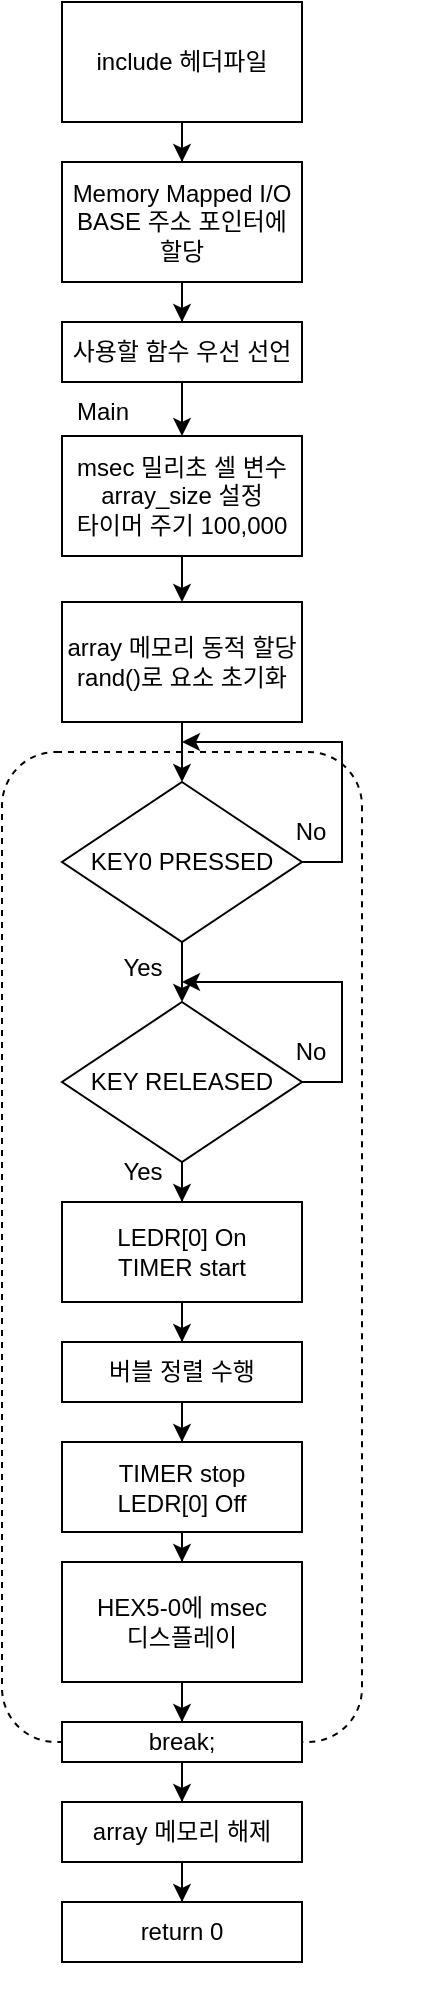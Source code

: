 <mxfile version="24.7.17">
  <diagram name="페이지-1" id="MUA2kf6paXnWbmi44_VQ">
    <mxGraphModel dx="1313" dy="653" grid="1" gridSize="10" guides="1" tooltips="1" connect="1" arrows="1" fold="1" page="1" pageScale="1" pageWidth="827" pageHeight="1169" math="0" shadow="0">
      <root>
        <mxCell id="0" />
        <mxCell id="1" parent="0" />
        <mxCell id="RA9JSMZMmfBFjFqPAGHw-3" value="" style="edgeStyle=orthogonalEdgeStyle;rounded=0;orthogonalLoop=1;jettySize=auto;html=1;" edge="1" parent="1" source="RA9JSMZMmfBFjFqPAGHw-1" target="RA9JSMZMmfBFjFqPAGHw-2">
          <mxGeometry relative="1" as="geometry" />
        </mxCell>
        <mxCell id="RA9JSMZMmfBFjFqPAGHw-1" value="include 헤더파일" style="rounded=0;whiteSpace=wrap;html=1;" vertex="1" parent="1">
          <mxGeometry x="320" y="70" width="120" height="60" as="geometry" />
        </mxCell>
        <mxCell id="RA9JSMZMmfBFjFqPAGHw-5" value="" style="edgeStyle=orthogonalEdgeStyle;rounded=0;orthogonalLoop=1;jettySize=auto;html=1;" edge="1" parent="1" source="RA9JSMZMmfBFjFqPAGHw-2" target="RA9JSMZMmfBFjFqPAGHw-4">
          <mxGeometry relative="1" as="geometry" />
        </mxCell>
        <mxCell id="RA9JSMZMmfBFjFqPAGHw-2" value="Memory Mapped I/O&lt;br&gt;BASE 주소 포인터에&lt;br&gt;할당" style="rounded=0;whiteSpace=wrap;html=1;" vertex="1" parent="1">
          <mxGeometry x="320" y="150" width="120" height="60" as="geometry" />
        </mxCell>
        <mxCell id="RA9JSMZMmfBFjFqPAGHw-7" value="" style="edgeStyle=orthogonalEdgeStyle;rounded=0;orthogonalLoop=1;jettySize=auto;html=1;" edge="1" parent="1" source="RA9JSMZMmfBFjFqPAGHw-4" target="RA9JSMZMmfBFjFqPAGHw-6">
          <mxGeometry relative="1" as="geometry" />
        </mxCell>
        <mxCell id="RA9JSMZMmfBFjFqPAGHw-4" value="사용할 함수 우선 선언" style="whiteSpace=wrap;html=1;rounded=0;" vertex="1" parent="1">
          <mxGeometry x="320" y="230" width="120" height="30" as="geometry" />
        </mxCell>
        <mxCell id="RA9JSMZMmfBFjFqPAGHw-9" value="" style="group" vertex="1" connectable="0" parent="1">
          <mxGeometry x="315" y="260" width="125" height="87" as="geometry" />
        </mxCell>
        <mxCell id="RA9JSMZMmfBFjFqPAGHw-6" value="msec 밀리초 셀 변수&lt;br&gt;array_size 설정&lt;br&gt;타이머 주기 100,000" style="whiteSpace=wrap;html=1;rounded=0;" vertex="1" parent="RA9JSMZMmfBFjFqPAGHw-9">
          <mxGeometry x="5" y="27" width="120" height="60" as="geometry" />
        </mxCell>
        <mxCell id="RA9JSMZMmfBFjFqPAGHw-8" value="Main" style="text;html=1;align=center;verticalAlign=middle;resizable=0;points=[];autosize=1;strokeColor=none;fillColor=none;" vertex="1" parent="RA9JSMZMmfBFjFqPAGHw-9">
          <mxGeometry width="50" height="30" as="geometry" />
        </mxCell>
        <mxCell id="RA9JSMZMmfBFjFqPAGHw-15" value="" style="edgeStyle=orthogonalEdgeStyle;rounded=0;orthogonalLoop=1;jettySize=auto;html=1;" edge="1" parent="1" source="RA9JSMZMmfBFjFqPAGHw-10" target="RA9JSMZMmfBFjFqPAGHw-14">
          <mxGeometry relative="1" as="geometry" />
        </mxCell>
        <mxCell id="RA9JSMZMmfBFjFqPAGHw-10" value="array 메모리 동적 할당&lt;br&gt;rand()로 요소 초기화" style="whiteSpace=wrap;html=1;rounded=0;" vertex="1" parent="1">
          <mxGeometry x="320" y="370" width="120" height="60" as="geometry" />
        </mxCell>
        <mxCell id="RA9JSMZMmfBFjFqPAGHw-11" value="" style="edgeStyle=orthogonalEdgeStyle;rounded=0;orthogonalLoop=1;jettySize=auto;html=1;" edge="1" parent="1" source="RA9JSMZMmfBFjFqPAGHw-6" target="RA9JSMZMmfBFjFqPAGHw-10">
          <mxGeometry relative="1" as="geometry" />
        </mxCell>
        <mxCell id="RA9JSMZMmfBFjFqPAGHw-26" value="" style="edgeStyle=orthogonalEdgeStyle;rounded=0;orthogonalLoop=1;jettySize=auto;html=1;" edge="1" parent="1" source="RA9JSMZMmfBFjFqPAGHw-16" target="RA9JSMZMmfBFjFqPAGHw-25">
          <mxGeometry relative="1" as="geometry" />
        </mxCell>
        <mxCell id="RA9JSMZMmfBFjFqPAGHw-19" value="Yes" style="text;html=1;align=center;verticalAlign=middle;resizable=0;points=[];autosize=1;strokeColor=none;fillColor=none;" vertex="1" parent="1">
          <mxGeometry x="340" y="640" width="40" height="30" as="geometry" />
        </mxCell>
        <mxCell id="RA9JSMZMmfBFjFqPAGHw-28" value="" style="edgeStyle=orthogonalEdgeStyle;rounded=0;orthogonalLoop=1;jettySize=auto;html=1;" edge="1" parent="1" source="RA9JSMZMmfBFjFqPAGHw-25" target="RA9JSMZMmfBFjFqPAGHw-27">
          <mxGeometry relative="1" as="geometry" />
        </mxCell>
        <mxCell id="RA9JSMZMmfBFjFqPAGHw-25" value="LEDR[0] On&lt;div&gt;TIMER start&lt;/div&gt;" style="rounded=0;whiteSpace=wrap;html=1;" vertex="1" parent="1">
          <mxGeometry x="320" y="670" width="120" height="50" as="geometry" />
        </mxCell>
        <mxCell id="RA9JSMZMmfBFjFqPAGHw-31" value="" style="edgeStyle=orthogonalEdgeStyle;rounded=0;orthogonalLoop=1;jettySize=auto;html=1;" edge="1" parent="1" source="RA9JSMZMmfBFjFqPAGHw-27" target="RA9JSMZMmfBFjFqPAGHw-30">
          <mxGeometry relative="1" as="geometry" />
        </mxCell>
        <mxCell id="RA9JSMZMmfBFjFqPAGHw-27" value="버블 정렬 수행" style="whiteSpace=wrap;html=1;rounded=0;" vertex="1" parent="1">
          <mxGeometry x="320" y="740" width="120" height="30" as="geometry" />
        </mxCell>
        <mxCell id="RA9JSMZMmfBFjFqPAGHw-29" value="" style="group" vertex="1" connectable="0" parent="1">
          <mxGeometry x="320" y="440" width="192" height="630" as="geometry" />
        </mxCell>
        <mxCell id="RA9JSMZMmfBFjFqPAGHw-17" value="" style="edgeStyle=orthogonalEdgeStyle;rounded=0;orthogonalLoop=1;jettySize=auto;html=1;" edge="1" parent="RA9JSMZMmfBFjFqPAGHw-29" source="RA9JSMZMmfBFjFqPAGHw-14" target="RA9JSMZMmfBFjFqPAGHw-16">
          <mxGeometry relative="1" as="geometry" />
        </mxCell>
        <mxCell id="RA9JSMZMmfBFjFqPAGHw-14" value="KEY0 PRESSED" style="rhombus;whiteSpace=wrap;html=1;rounded=0;" vertex="1" parent="RA9JSMZMmfBFjFqPAGHw-29">
          <mxGeometry y="20" width="120" height="80" as="geometry" />
        </mxCell>
        <mxCell id="RA9JSMZMmfBFjFqPAGHw-16" value="KEY RELEASED" style="rhombus;whiteSpace=wrap;html=1;rounded=0;" vertex="1" parent="RA9JSMZMmfBFjFqPAGHw-29">
          <mxGeometry y="130" width="120" height="80" as="geometry" />
        </mxCell>
        <mxCell id="RA9JSMZMmfBFjFqPAGHw-18" value="Yes" style="text;html=1;align=center;verticalAlign=middle;resizable=0;points=[];autosize=1;strokeColor=none;fillColor=none;" vertex="1" parent="RA9JSMZMmfBFjFqPAGHw-29">
          <mxGeometry x="20" y="98" width="40" height="30" as="geometry" />
        </mxCell>
        <mxCell id="RA9JSMZMmfBFjFqPAGHw-20" value="" style="endArrow=classic;html=1;rounded=0;exitX=1;exitY=0.5;exitDx=0;exitDy=0;" edge="1" parent="RA9JSMZMmfBFjFqPAGHw-29" source="RA9JSMZMmfBFjFqPAGHw-14">
          <mxGeometry width="50" height="50" relative="1" as="geometry">
            <mxPoint x="190" y="120" as="sourcePoint" />
            <mxPoint x="60" as="targetPoint" />
            <Array as="points">
              <mxPoint x="140" y="60" />
              <mxPoint x="140" y="20" />
              <mxPoint x="140" />
              <mxPoint x="100" />
            </Array>
          </mxGeometry>
        </mxCell>
        <mxCell id="RA9JSMZMmfBFjFqPAGHw-21" value="No" style="text;html=1;align=center;verticalAlign=middle;resizable=0;points=[];autosize=1;strokeColor=none;fillColor=none;" vertex="1" parent="RA9JSMZMmfBFjFqPAGHw-29">
          <mxGeometry x="104" y="30" width="40" height="30" as="geometry" />
        </mxCell>
        <mxCell id="RA9JSMZMmfBFjFqPAGHw-23" value="" style="endArrow=classic;html=1;rounded=0;entryX=1;entryY=0.733;entryDx=0;entryDy=0;entryPerimeter=0;" edge="1" parent="RA9JSMZMmfBFjFqPAGHw-29" source="RA9JSMZMmfBFjFqPAGHw-16" target="RA9JSMZMmfBFjFqPAGHw-18">
          <mxGeometry width="50" height="50" relative="1" as="geometry">
            <mxPoint x="150" y="170" as="sourcePoint" />
            <mxPoint x="60" y="90" as="targetPoint" />
            <Array as="points">
              <mxPoint x="140" y="170" />
              <mxPoint x="140" y="150" />
              <mxPoint x="140" y="120" />
            </Array>
          </mxGeometry>
        </mxCell>
        <mxCell id="RA9JSMZMmfBFjFqPAGHw-24" value="No" style="text;html=1;align=center;verticalAlign=middle;resizable=0;points=[];autosize=1;strokeColor=none;fillColor=none;" vertex="1" parent="RA9JSMZMmfBFjFqPAGHw-29">
          <mxGeometry x="104" y="140" width="40" height="30" as="geometry" />
        </mxCell>
        <mxCell id="RA9JSMZMmfBFjFqPAGHw-22" value="" style="rounded=1;whiteSpace=wrap;html=1;fillColor=none;dashed=1;" vertex="1" parent="RA9JSMZMmfBFjFqPAGHw-29">
          <mxGeometry x="-30" y="5" width="180" height="495" as="geometry" />
        </mxCell>
        <mxCell id="RA9JSMZMmfBFjFqPAGHw-34" value="" style="edgeStyle=orthogonalEdgeStyle;rounded=0;orthogonalLoop=1;jettySize=auto;html=1;" edge="1" parent="1" source="RA9JSMZMmfBFjFqPAGHw-30" target="RA9JSMZMmfBFjFqPAGHw-33">
          <mxGeometry relative="1" as="geometry" />
        </mxCell>
        <mxCell id="RA9JSMZMmfBFjFqPAGHw-30" value="TIMER stop&lt;div&gt;LEDR[0] Off&lt;/div&gt;" style="whiteSpace=wrap;html=1;rounded=0;" vertex="1" parent="1">
          <mxGeometry x="320" y="790" width="120" height="45" as="geometry" />
        </mxCell>
        <mxCell id="RA9JSMZMmfBFjFqPAGHw-36" value="" style="edgeStyle=orthogonalEdgeStyle;rounded=0;orthogonalLoop=1;jettySize=auto;html=1;" edge="1" parent="1" source="RA9JSMZMmfBFjFqPAGHw-33" target="RA9JSMZMmfBFjFqPAGHw-35">
          <mxGeometry relative="1" as="geometry" />
        </mxCell>
        <mxCell id="RA9JSMZMmfBFjFqPAGHw-33" value="HEX5-0에 msec&lt;br&gt;디스플레이" style="whiteSpace=wrap;html=1;rounded=0;" vertex="1" parent="1">
          <mxGeometry x="320" y="850" width="120" height="60" as="geometry" />
        </mxCell>
        <mxCell id="RA9JSMZMmfBFjFqPAGHw-38" value="" style="edgeStyle=orthogonalEdgeStyle;rounded=0;orthogonalLoop=1;jettySize=auto;html=1;" edge="1" parent="1" source="RA9JSMZMmfBFjFqPAGHw-35" target="RA9JSMZMmfBFjFqPAGHw-37">
          <mxGeometry relative="1" as="geometry" />
        </mxCell>
        <mxCell id="RA9JSMZMmfBFjFqPAGHw-35" value="break;" style="whiteSpace=wrap;html=1;rounded=0;" vertex="1" parent="1">
          <mxGeometry x="320" y="930" width="120" height="20" as="geometry" />
        </mxCell>
        <mxCell id="RA9JSMZMmfBFjFqPAGHw-40" value="" style="edgeStyle=orthogonalEdgeStyle;rounded=0;orthogonalLoop=1;jettySize=auto;html=1;" edge="1" parent="1" source="RA9JSMZMmfBFjFqPAGHw-37" target="RA9JSMZMmfBFjFqPAGHw-39">
          <mxGeometry relative="1" as="geometry" />
        </mxCell>
        <mxCell id="RA9JSMZMmfBFjFqPAGHw-37" value="array 메모리 해제" style="whiteSpace=wrap;html=1;rounded=0;" vertex="1" parent="1">
          <mxGeometry x="320" y="970" width="120" height="30" as="geometry" />
        </mxCell>
        <mxCell id="RA9JSMZMmfBFjFqPAGHw-39" value="return 0" style="whiteSpace=wrap;html=1;rounded=0;" vertex="1" parent="1">
          <mxGeometry x="320" y="1020" width="120" height="30" as="geometry" />
        </mxCell>
      </root>
    </mxGraphModel>
  </diagram>
</mxfile>
